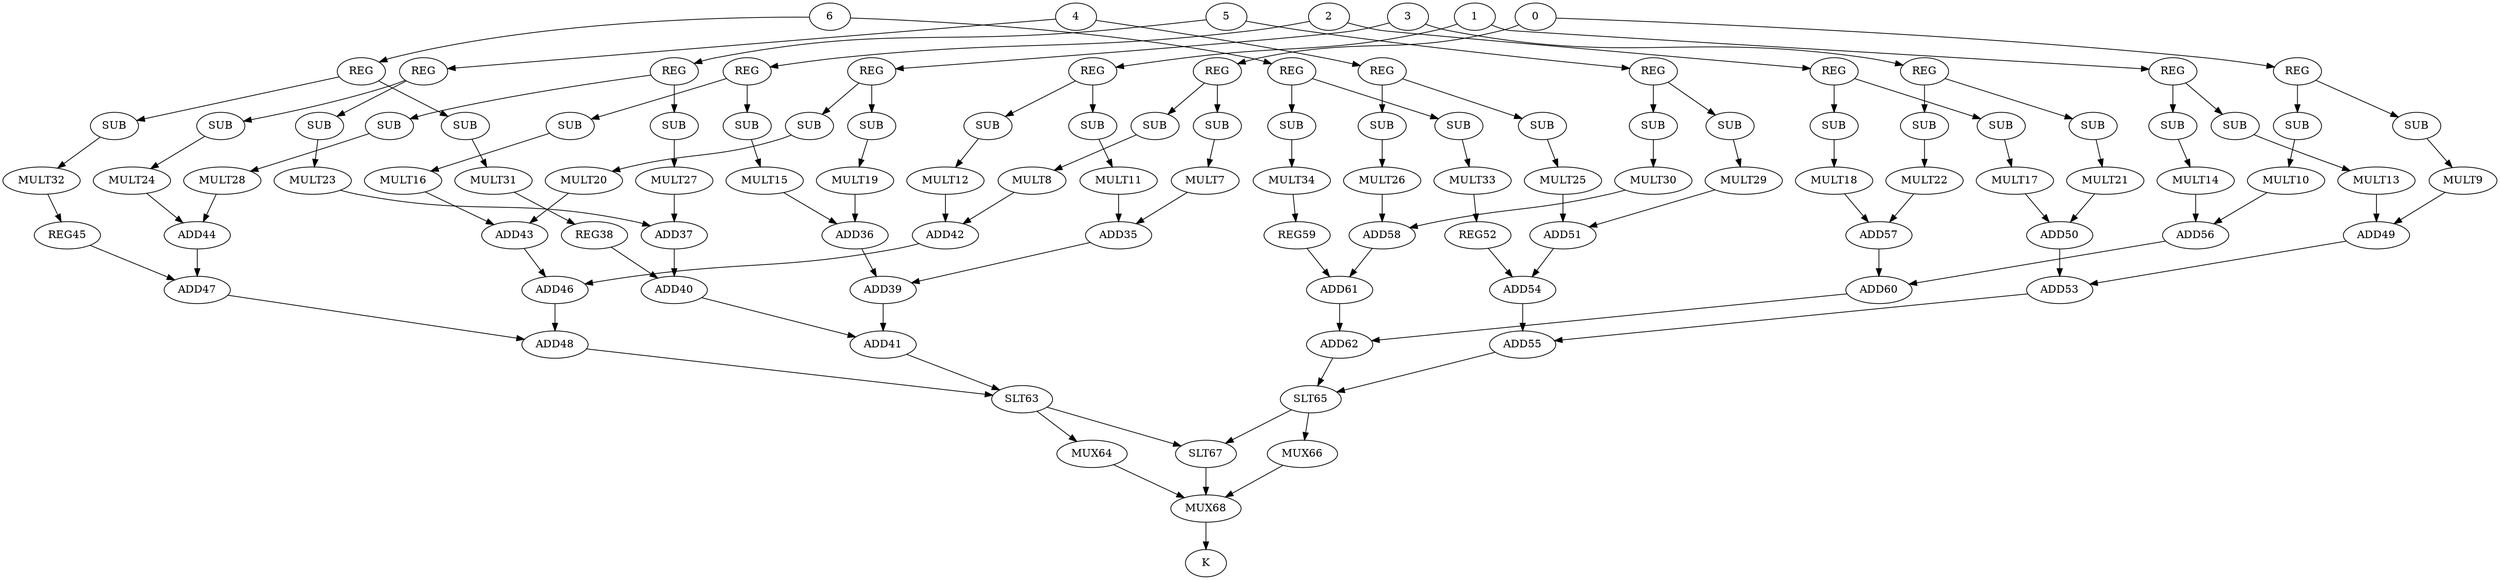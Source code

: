 strict digraph  {
0;
7 [label=MULT7];
8 [label=MULT8];
9 [label=MULT9];
10 [label=MULT10];
1;
11 [label=MULT11];
12 [label=MULT12];
13 [label=MULT13];
14 [label=MULT14];
2;
15 [label=MULT15];
16 [label=MULT16];
17 [label=MULT17];
18 [label=MULT18];
3;
19 [label=MULT19];
20 [label=MULT20];
21 [label=MULT21];
22 [label=MULT22];
4;
23 [label=MULT23];
24 [label=MULT24];
25 [label=MULT25];
26 [label=MULT26];
5;
27 [label=MULT27];
28 [label=MULT28];
29 [label=MULT29];
30 [label=MULT30];
6;
31 [label=MULT31];
32 [label=MULT32];
33 [label=MULT33];
34 [label=MULT34];
35 [label=ADD35];
36 [label=ADD36];
37 [label=ADD37];
38 [label=REG38];
39 [label=ADD39];
40 [label=ADD40];
41 [label=ADD41];
42 [label=ADD42];
43 [label=ADD43];
44 [label=ADD44];
45 [label=REG45];
46 [label=ADD46];
47 [label=ADD47];
48 [label=ADD48];
49 [label=ADD49];
50 [label=ADD50];
51 [label=ADD51];
52 [label=REG52];
53 [label=ADD53];
54 [label=ADD54];
55 [label=ADD55];
56 [label=ADD56];
57 [label=ADD57];
58 [label=ADD58];
59 [label=REG59];
60 [label=ADD60];
61 [label=ADD61];
62 [label=ADD62];
63 [label=SLT63];
64 [label=MUX64];
65 [label=SLT65];
66 [label=MUX66];
67 [label=SLT67];
68 [label=MUX68];
69 [label=K];
70 [label=SUB];
71 [label=SUB];
72 [label=SUB];
73 [label=SUB];
74 [label=SUB];
75 [label=SUB];
76 [label=SUB];
77 [label=SUB];
78 [label=SUB];
79 [label=SUB];
80 [label=SUB];
81 [label=SUB];
82 [label=SUB];
83 [label=SUB];
84 [label=SUB];
85 [label=SUB];
86 [label=SUB];
87 [label=SUB];
88 [label=SUB];
89 [label=SUB];
90 [label=SUB];
91 [label=SUB];
92 [label=SUB];
93 [label=SUB];
94 [label=SUB];
95 [label=SUB];
96 [label=SUB];
97 [label=SUB];
98 [label=REG];
99 [label=REG];
100 [label=REG];
101 [label=REG];
102 [label=REG];
103 [label=REG];
104 [label=REG];
105 [label=REG];
106 [label=REG];
107 [label=REG];
108 [label=REG];
109 [label=REG];
110 [label=REG];
111 [label=REG];
0 -> 98;
0 -> 99;
7 -> 35;
8 -> 42;
9 -> 49;
10 -> 56;
1 -> 100;
1 -> 101;
11 -> 35;
12 -> 42;
13 -> 49;
14 -> 56;
2 -> 102;
2 -> 103;
15 -> 36;
16 -> 43;
17 -> 50;
18 -> 57;
3 -> 104;
3 -> 105;
19 -> 36;
20 -> 43;
21 -> 50;
22 -> 57;
4 -> 106;
4 -> 107;
23 -> 37;
24 -> 44;
25 -> 51;
26 -> 58;
5 -> 108;
5 -> 109;
27 -> 37;
28 -> 44;
29 -> 51;
30 -> 58;
6 -> 110;
6 -> 111;
31 -> 38;
32 -> 45;
33 -> 52;
34 -> 59;
35 -> 39;
36 -> 39;
37 -> 40;
38 -> 40;
39 -> 41;
40 -> 41;
41 -> 63;
42 -> 46;
43 -> 46;
44 -> 47;
45 -> 47;
46 -> 48;
47 -> 48;
48 -> 63;
49 -> 53;
50 -> 53;
51 -> 54;
52 -> 54;
53 -> 55;
54 -> 55;
55 -> 65;
56 -> 60;
57 -> 60;
58 -> 61;
59 -> 61;
60 -> 62;
61 -> 62;
62 -> 65;
63 -> 64;
63 -> 67;
64 -> 68;
65 -> 66;
65 -> 67;
66 -> 68;
67 -> 68;
68 -> 69;
70 -> 7;
71 -> 8;
72 -> 9;
73 -> 10;
74 -> 11;
75 -> 12;
76 -> 13;
77 -> 14;
78 -> 15;
79 -> 16;
80 -> 17;
81 -> 18;
82 -> 19;
83 -> 20;
84 -> 21;
85 -> 22;
86 -> 23;
87 -> 24;
88 -> 25;
89 -> 26;
90 -> 27;
91 -> 28;
92 -> 29;
93 -> 30;
94 -> 31;
95 -> 32;
96 -> 33;
97 -> 34;
98 -> 70;
98 -> 71;
99 -> 72;
99 -> 73;
100 -> 74;
100 -> 75;
101 -> 76;
101 -> 77;
102 -> 78;
102 -> 79;
103 -> 80;
103 -> 81;
104 -> 82;
104 -> 83;
105 -> 84;
105 -> 85;
106 -> 86;
106 -> 87;
107 -> 88;
107 -> 89;
108 -> 90;
108 -> 91;
109 -> 92;
109 -> 93;
110 -> 94;
110 -> 95;
111 -> 96;
111 -> 97;
}
